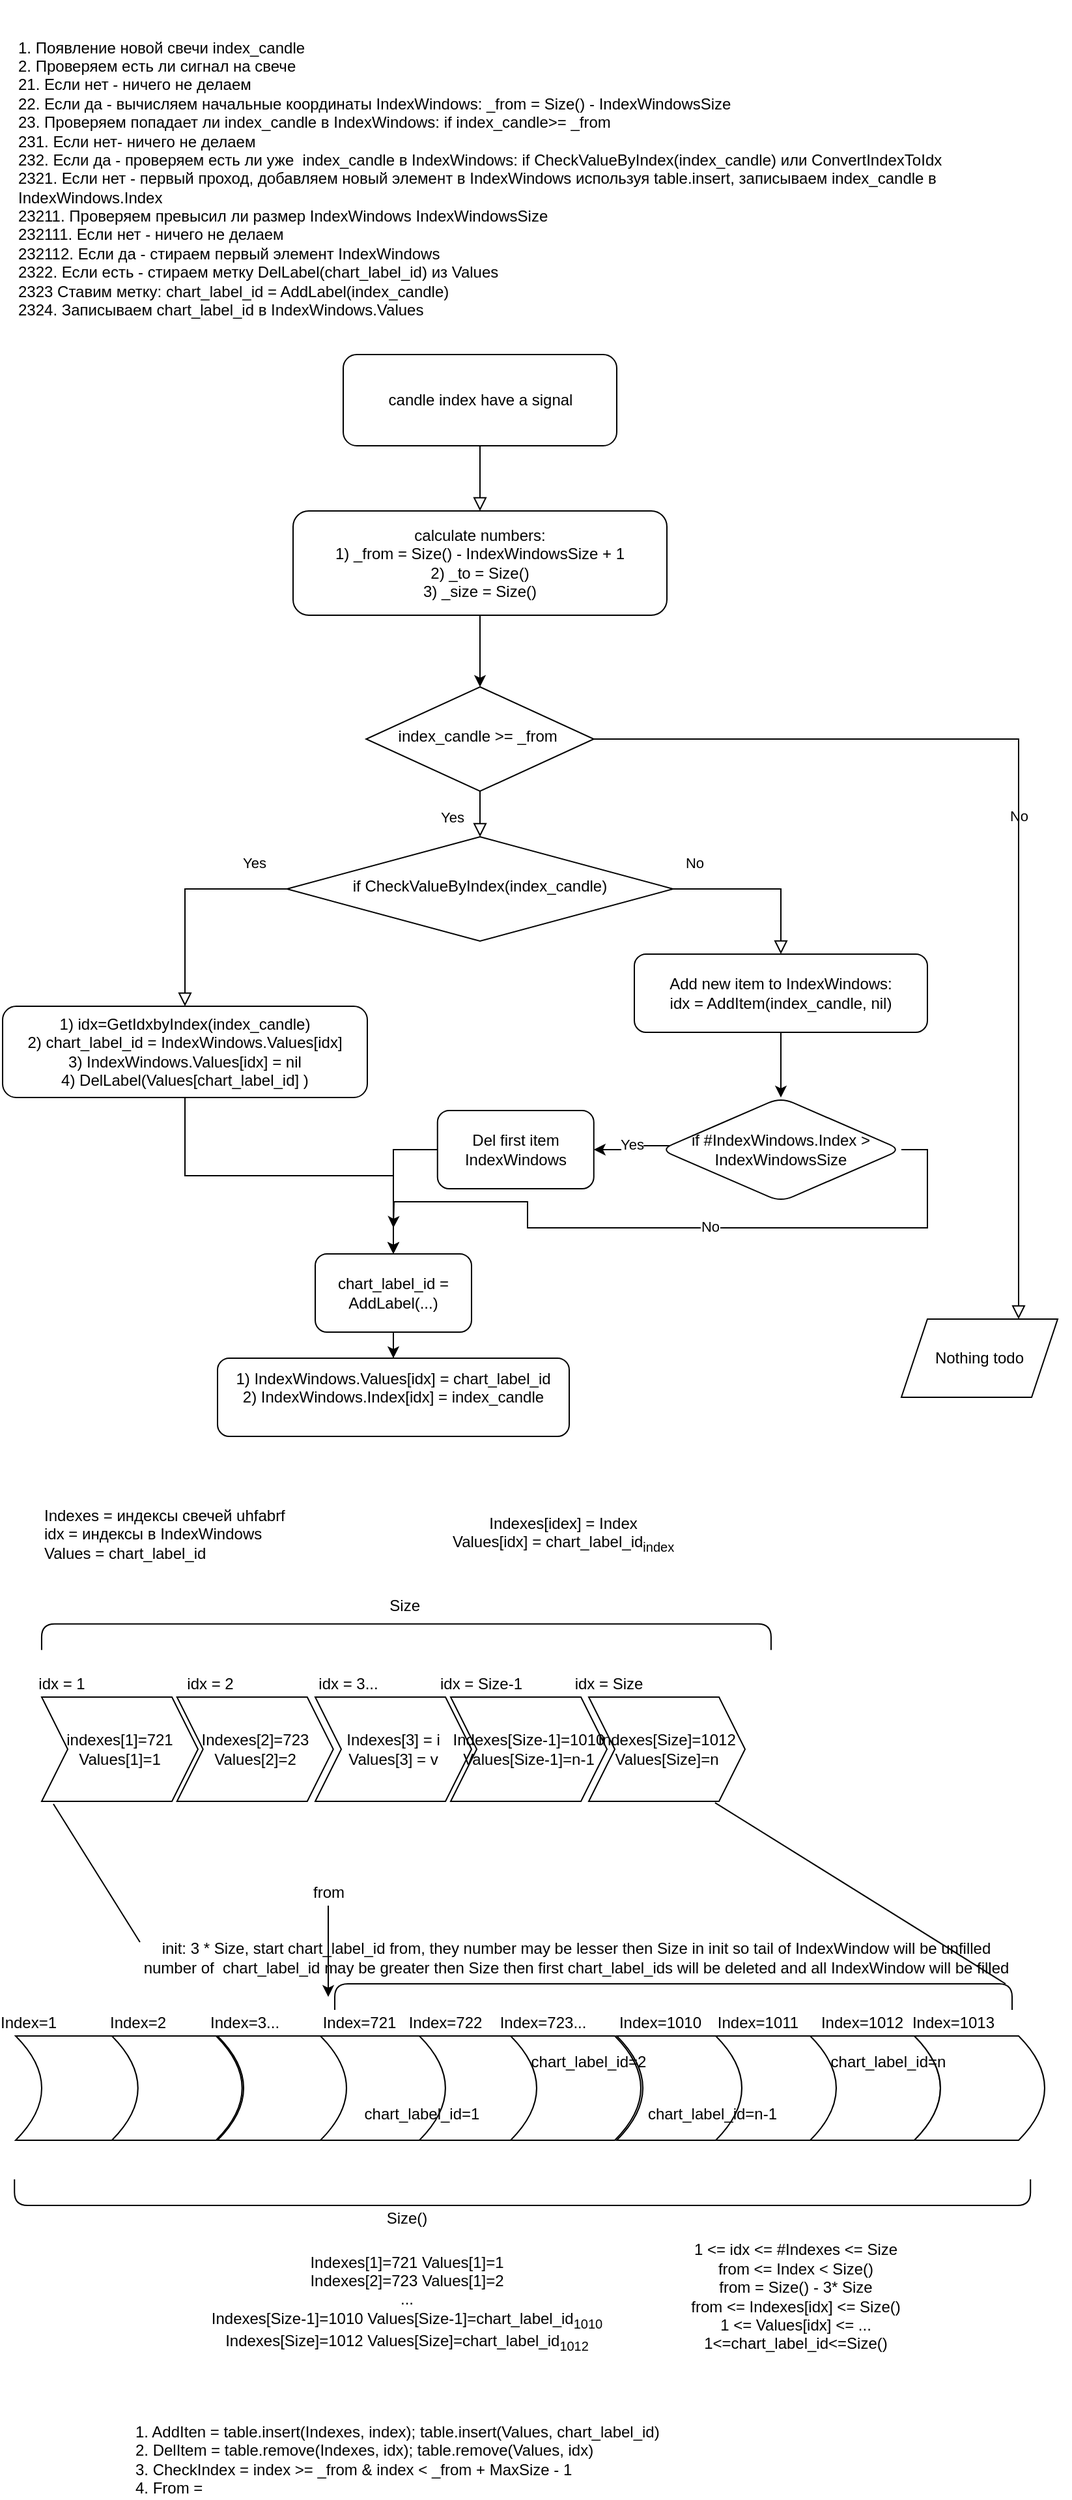 <mxfile version="14.9.6" type="device"><diagram id="C5RBs43oDa-KdzZeNtuy" name="Page-1"><mxGraphModel dx="1086" dy="626" grid="1" gridSize="10" guides="1" tooltips="1" connect="1" arrows="1" fold="1" page="1" pageScale="1" pageWidth="827" pageHeight="1169" math="0" shadow="0"><root><mxCell id="WIyWlLk6GJQsqaUBKTNV-0"/><mxCell id="WIyWlLk6GJQsqaUBKTNV-1" parent="WIyWlLk6GJQsqaUBKTNV-0"/><mxCell id="WIyWlLk6GJQsqaUBKTNV-2" value="" style="rounded=0;html=1;jettySize=auto;orthogonalLoop=1;fontSize=11;endArrow=block;endFill=0;endSize=8;strokeWidth=1;shadow=0;labelBackgroundColor=none;edgeStyle=orthogonalEdgeStyle;" parent="WIyWlLk6GJQsqaUBKTNV-1" source="WIyWlLk6GJQsqaUBKTNV-3" target="Kca6LVQLPt0ffodknDIF-0" edge="1"><mxGeometry relative="1" as="geometry"><mxPoint x="275" y="470" as="targetPoint"/></mxGeometry></mxCell><mxCell id="WIyWlLk6GJQsqaUBKTNV-3" value="candle index have a signal" style="rounded=1;whiteSpace=wrap;html=1;fontSize=12;glass=0;strokeWidth=1;shadow=0;" parent="WIyWlLk6GJQsqaUBKTNV-1" vertex="1"><mxGeometry x="271.5" y="290" width="210" height="70" as="geometry"/></mxCell><mxCell id="WIyWlLk6GJQsqaUBKTNV-4" value="Yes" style="rounded=0;html=1;jettySize=auto;orthogonalLoop=1;fontSize=11;endArrow=block;endFill=0;endSize=8;strokeWidth=1;shadow=0;labelBackgroundColor=none;edgeStyle=orthogonalEdgeStyle;fontFamily=Helvetica;" parent="WIyWlLk6GJQsqaUBKTNV-1" source="WIyWlLk6GJQsqaUBKTNV-6" target="WIyWlLk6GJQsqaUBKTNV-10" edge="1"><mxGeometry x="0.139" y="-26" relative="1" as="geometry"><mxPoint x="4" as="offset"/></mxGeometry></mxCell><mxCell id="WIyWlLk6GJQsqaUBKTNV-5" value="No" style="edgeStyle=orthogonalEdgeStyle;rounded=0;html=1;jettySize=auto;orthogonalLoop=1;fontSize=11;endArrow=block;endFill=0;endSize=8;strokeWidth=1;shadow=0;labelBackgroundColor=none;entryX=0.75;entryY=0;entryDx=0;entryDy=0;" parent="WIyWlLk6GJQsqaUBKTNV-1" source="WIyWlLk6GJQsqaUBKTNV-6" target="9ZcAkk2uGK-RimAMIUX4-2" edge="1"><mxGeometry relative="1" as="geometry"><mxPoint x="620" y="750" as="targetPoint"/></mxGeometry></mxCell><mxCell id="WIyWlLk6GJQsqaUBKTNV-6" value="index_candle &amp;gt;= _from&amp;nbsp;" style="rhombus;whiteSpace=wrap;html=1;shadow=0;fontFamily=Helvetica;fontSize=12;align=center;strokeWidth=1;spacing=6;spacingTop=-4;" parent="WIyWlLk6GJQsqaUBKTNV-1" vertex="1"><mxGeometry x="289.13" y="545" width="174.75" height="80" as="geometry"/></mxCell><mxCell id="WIyWlLk6GJQsqaUBKTNV-8" value="No" style="rounded=0;html=1;jettySize=auto;orthogonalLoop=1;fontSize=11;endArrow=block;endFill=0;endSize=8;strokeWidth=1;shadow=0;labelBackgroundColor=none;edgeStyle=orthogonalEdgeStyle;entryX=0.5;entryY=0;entryDx=0;entryDy=0;exitX=1;exitY=0.5;exitDx=0;exitDy=0;" parent="WIyWlLk6GJQsqaUBKTNV-1" source="WIyWlLk6GJQsqaUBKTNV-10" target="WIyWlLk6GJQsqaUBKTNV-11" edge="1"><mxGeometry x="-0.76" y="20" relative="1" as="geometry"><mxPoint as="offset"/></mxGeometry></mxCell><mxCell id="WIyWlLk6GJQsqaUBKTNV-9" value="Yes" style="edgeStyle=orthogonalEdgeStyle;rounded=0;html=1;jettySize=auto;orthogonalLoop=1;fontSize=11;endArrow=block;endFill=0;endSize=8;strokeWidth=1;shadow=0;labelBackgroundColor=none;exitX=0;exitY=0.5;exitDx=0;exitDy=0;" parent="WIyWlLk6GJQsqaUBKTNV-1" source="WIyWlLk6GJQsqaUBKTNV-10" target="WIyWlLk6GJQsqaUBKTNV-12" edge="1"><mxGeometry x="-0.7" y="-20" relative="1" as="geometry"><mxPoint as="offset"/></mxGeometry></mxCell><mxCell id="WIyWlLk6GJQsqaUBKTNV-10" value="&lt;span style=&quot;text-align: left&quot;&gt;&amp;nbsp;if CheckValueByIndex(index_candle)&amp;nbsp;&lt;/span&gt;" style="rhombus;whiteSpace=wrap;html=1;shadow=0;fontFamily=Helvetica;fontSize=12;align=center;strokeWidth=1;spacing=6;spacingTop=-4;" parent="WIyWlLk6GJQsqaUBKTNV-1" vertex="1"><mxGeometry x="228.25" y="660" width="296.5" height="80" as="geometry"/></mxCell><mxCell id="9ZcAkk2uGK-RimAMIUX4-4" value="" style="edgeStyle=orthogonalEdgeStyle;rounded=0;orthogonalLoop=1;jettySize=auto;html=1;" parent="WIyWlLk6GJQsqaUBKTNV-1" source="WIyWlLk6GJQsqaUBKTNV-11" target="9ZcAkk2uGK-RimAMIUX4-3" edge="1"><mxGeometry relative="1" as="geometry"/></mxCell><mxCell id="WIyWlLk6GJQsqaUBKTNV-11" value="Add new item to IndexWindows:&lt;br&gt;idx = AddItem(index_candle, nil)" style="rounded=1;whiteSpace=wrap;html=1;fontSize=12;glass=0;strokeWidth=1;shadow=0;" parent="WIyWlLk6GJQsqaUBKTNV-1" vertex="1"><mxGeometry x="495" y="750" width="225" height="60" as="geometry"/></mxCell><mxCell id="9ZcAkk2uGK-RimAMIUX4-13" value="" style="edgeStyle=orthogonalEdgeStyle;rounded=0;orthogonalLoop=1;jettySize=auto;html=1;fontFamily=Helvetica;" parent="WIyWlLk6GJQsqaUBKTNV-1" source="WIyWlLk6GJQsqaUBKTNV-12" target="9ZcAkk2uGK-RimAMIUX4-12" edge="1"><mxGeometry relative="1" as="geometry"/></mxCell><mxCell id="WIyWlLk6GJQsqaUBKTNV-12" value="1) idx=GetIdxbyIndex(index_candle)&lt;br&gt;2) chart_label_id = IndexWindows.Values[idx]&lt;br&gt;3) IndexWindows.Values[idx] = nil&lt;br&gt;4) DelLabel(Values[chart_label_id]&amp;nbsp;)" style="rounded=1;whiteSpace=wrap;html=1;fontSize=12;glass=0;strokeWidth=1;shadow=0;" parent="WIyWlLk6GJQsqaUBKTNV-1" vertex="1"><mxGeometry x="10" y="790" width="280" height="70" as="geometry"/></mxCell><mxCell id="Kca6LVQLPt0ffodknDIF-1" value="" style="edgeStyle=orthogonalEdgeStyle;rounded=0;orthogonalLoop=1;jettySize=auto;html=1;entryX=0.5;entryY=0;entryDx=0;entryDy=0;" parent="WIyWlLk6GJQsqaUBKTNV-1" source="Kca6LVQLPt0ffodknDIF-0" target="WIyWlLk6GJQsqaUBKTNV-6" edge="1"><mxGeometry relative="1" as="geometry"/></mxCell><mxCell id="Kca6LVQLPt0ffodknDIF-0" value="calculate numbers:&lt;br&gt;1) _from = Size() - IndexWindowsSize + 1&lt;br&gt;2)&amp;nbsp;_to = Size()&lt;br&gt;3) _size = Size()" style="rounded=1;whiteSpace=wrap;html=1;" parent="WIyWlLk6GJQsqaUBKTNV-1" vertex="1"><mxGeometry x="233" y="410" width="287" height="80" as="geometry"/></mxCell><mxCell id="Z7MuUzsU6lZgmIBalB5_-0" value="&lt;br&gt;&lt;br&gt;1. Появление новой свечи index_candle&lt;br&gt;2. Проверяем есть ли сигнал на свече&lt;br&gt;21. Если нет - ничего не делаем&lt;br&gt;22. Если да - вычисляем начальные координаты IndexWindows: _from = Size() - IndexWindowsSize&lt;br&gt;23. Проверяем попадает ли index_candle в IndexWindows: if index_candle&amp;gt;= _from&lt;br&gt;231. Если нет- ничего не делаем&lt;br&gt;232. Если да - проверяем есть ли уже&amp;nbsp; index_candle в IndexWindows: if CheckValueByIndex(index_candle) или ConvertIndexToIdx&lt;br&gt;2321. Если нет - первый проход, добавляем новый элемент в IndexWindows используя table.insert, записываем index_candle в IndexWindows.Index&amp;nbsp;&lt;br&gt;23211. Проверяем превысил ли размер IndexWindows IndexWindowsSize&lt;br&gt;232111. Если нет - ничего не делаем&lt;br&gt;232112. Если да - стираем первый элемент IndexWindows&lt;br&gt;2322. Если есть - стираем метку DelLabel(chart_label_id) из Values&lt;br&gt;2323 Ставим метку: chart_label_id = AddLabel(index_candle)&lt;br&gt;2324. Записываем chart_label_id в IndexWindows.Values&lt;br&gt;&lt;br&gt;&lt;br&gt;" style="text;html=1;strokeColor=none;fillColor=none;align=left;verticalAlign=middle;whiteSpace=wrap;rounded=0;" parent="WIyWlLk6GJQsqaUBKTNV-1" vertex="1"><mxGeometry x="20" y="40" width="790" height="230" as="geometry"/></mxCell><mxCell id="9ZcAkk2uGK-RimAMIUX4-2" value="Nothing todo" style="shape=parallelogram;perimeter=parallelogramPerimeter;whiteSpace=wrap;html=1;fixedSize=1;" parent="WIyWlLk6GJQsqaUBKTNV-1" vertex="1"><mxGeometry x="700" y="1030" width="120" height="60" as="geometry"/></mxCell><mxCell id="9ZcAkk2uGK-RimAMIUX4-8" value="" style="edgeStyle=orthogonalEdgeStyle;rounded=0;orthogonalLoop=1;jettySize=auto;html=1;fontFamily=Helvetica;exitX=1;exitY=0.5;exitDx=0;exitDy=0;" parent="WIyWlLk6GJQsqaUBKTNV-1" source="9ZcAkk2uGK-RimAMIUX4-3" edge="1"><mxGeometry relative="1" as="geometry"><mxPoint x="730" y="870" as="sourcePoint"/><mxPoint x="310" y="960" as="targetPoint"/></mxGeometry></mxCell><mxCell id="9ZcAkk2uGK-RimAMIUX4-9" value="No" style="edgeLabel;html=1;align=center;verticalAlign=middle;resizable=0;points=[];fontFamily=Helvetica;" parent="9ZcAkk2uGK-RimAMIUX4-8" vertex="1" connectable="0"><mxGeometry x="-0.067" y="-1" relative="1" as="geometry"><mxPoint as="offset"/></mxGeometry></mxCell><mxCell id="9ZcAkk2uGK-RimAMIUX4-11" value="" style="edgeStyle=orthogonalEdgeStyle;rounded=0;orthogonalLoop=1;jettySize=auto;html=1;fontFamily=Helvetica;exitX=0.038;exitY=0.463;exitDx=0;exitDy=0;exitPerimeter=0;entryX=1;entryY=0.5;entryDx=0;entryDy=0;" parent="WIyWlLk6GJQsqaUBKTNV-1" source="9ZcAkk2uGK-RimAMIUX4-3" target="9ZcAkk2uGK-RimAMIUX4-10" edge="1"><mxGeometry relative="1" as="geometry"/></mxCell><mxCell id="9ZcAkk2uGK-RimAMIUX4-17" value="Yes" style="edgeLabel;html=1;align=center;verticalAlign=middle;resizable=0;points=[];fontFamily=Helvetica;" parent="9ZcAkk2uGK-RimAMIUX4-11" vertex="1" connectable="0"><mxGeometry x="-0.039" y="-1" relative="1" as="geometry"><mxPoint as="offset"/></mxGeometry></mxCell><mxCell id="9ZcAkk2uGK-RimAMIUX4-3" value="if #IndexWindows.Index &amp;gt; IndexWindowsSize" style="rhombus;whiteSpace=wrap;html=1;rounded=1;shadow=0;strokeWidth=1;glass=0;" parent="WIyWlLk6GJQsqaUBKTNV-1" vertex="1"><mxGeometry x="515" y="860" width="185" height="80" as="geometry"/></mxCell><mxCell id="9ZcAkk2uGK-RimAMIUX4-14" value="" style="edgeStyle=orthogonalEdgeStyle;rounded=0;orthogonalLoop=1;jettySize=auto;html=1;fontFamily=Helvetica;exitX=0;exitY=0.5;exitDx=0;exitDy=0;" parent="WIyWlLk6GJQsqaUBKTNV-1" source="9ZcAkk2uGK-RimAMIUX4-10" target="9ZcAkk2uGK-RimAMIUX4-12" edge="1"><mxGeometry relative="1" as="geometry"/></mxCell><mxCell id="9ZcAkk2uGK-RimAMIUX4-10" value="Del first item IndexWindows" style="whiteSpace=wrap;html=1;rounded=1;shadow=0;strokeWidth=1;glass=0;" parent="WIyWlLk6GJQsqaUBKTNV-1" vertex="1"><mxGeometry x="343.88" y="870" width="120" height="60" as="geometry"/></mxCell><mxCell id="9ZcAkk2uGK-RimAMIUX4-16" value="" style="edgeStyle=orthogonalEdgeStyle;rounded=0;orthogonalLoop=1;jettySize=auto;html=1;fontFamily=Helvetica;" parent="WIyWlLk6GJQsqaUBKTNV-1" source="9ZcAkk2uGK-RimAMIUX4-12" target="9ZcAkk2uGK-RimAMIUX4-15" edge="1"><mxGeometry relative="1" as="geometry"/></mxCell><mxCell id="9ZcAkk2uGK-RimAMIUX4-12" value="chart_label_id = AddLabel(...)" style="whiteSpace=wrap;html=1;rounded=1;shadow=0;strokeWidth=1;glass=0;" parent="WIyWlLk6GJQsqaUBKTNV-1" vertex="1"><mxGeometry x="250" y="980" width="120" height="60" as="geometry"/></mxCell><mxCell id="9ZcAkk2uGK-RimAMIUX4-15" value="&lt;span&gt;1) IndexWindows.Values[idx] = chart_label_id&lt;br&gt;2)&amp;nbsp;&lt;/span&gt;IndexWindows.Index[idx] = index_candle&lt;br&gt;&lt;span&gt;&lt;br&gt;&lt;/span&gt;" style="whiteSpace=wrap;html=1;rounded=1;shadow=0;strokeWidth=1;glass=0;" parent="WIyWlLk6GJQsqaUBKTNV-1" vertex="1"><mxGeometry x="175" y="1060" width="270" height="60" as="geometry"/></mxCell><mxCell id="oaqK-XClSKft4fLp-F3y-0" value="indexes[1]=721&lt;br&gt;Values[1]=1" style="shape=step;perimeter=stepPerimeter;whiteSpace=wrap;html=1;fixedSize=1;" parent="WIyWlLk6GJQsqaUBKTNV-1" vertex="1"><mxGeometry x="40" y="1320" width="120" height="80" as="geometry"/></mxCell><mxCell id="oaqK-XClSKft4fLp-F3y-1" value="idx = 1" style="text;html=1;align=center;verticalAlign=middle;resizable=0;points=[];autosize=1;" parent="WIyWlLk6GJQsqaUBKTNV-1" vertex="1"><mxGeometry x="30" y="1300" width="50" height="20" as="geometry"/></mxCell><mxCell id="oaqK-XClSKft4fLp-F3y-2" value="Indexes[2]=723&lt;br&gt;Values[2]=2" style="shape=step;perimeter=stepPerimeter;whiteSpace=wrap;html=1;fixedSize=1;" parent="WIyWlLk6GJQsqaUBKTNV-1" vertex="1"><mxGeometry x="143.88" y="1320" width="120" height="80" as="geometry"/></mxCell><mxCell id="oaqK-XClSKft4fLp-F3y-3" value="idx = 2" style="text;html=1;align=center;verticalAlign=middle;resizable=0;points=[];autosize=1;" parent="WIyWlLk6GJQsqaUBKTNV-1" vertex="1"><mxGeometry x="143.88" y="1300" width="50" height="20" as="geometry"/></mxCell><mxCell id="oaqK-XClSKft4fLp-F3y-4" value="Indexes[3] = i&lt;br&gt;Values[3] = v" style="shape=step;perimeter=stepPerimeter;whiteSpace=wrap;html=1;fixedSize=1;" parent="WIyWlLk6GJQsqaUBKTNV-1" vertex="1"><mxGeometry x="250" y="1320" width="120" height="80" as="geometry"/></mxCell><mxCell id="oaqK-XClSKft4fLp-F3y-5" value="idx = 3..." style="text;html=1;align=center;verticalAlign=middle;resizable=0;points=[];autosize=1;" parent="WIyWlLk6GJQsqaUBKTNV-1" vertex="1"><mxGeometry x="245" y="1300" width="60" height="20" as="geometry"/></mxCell><mxCell id="oaqK-XClSKft4fLp-F3y-6" value="Indexes[Size-1]=1010&lt;br&gt;Values[Size-1]=n-1" style="shape=step;perimeter=stepPerimeter;whiteSpace=wrap;html=1;fixedSize=1;" parent="WIyWlLk6GJQsqaUBKTNV-1" vertex="1"><mxGeometry x="354" y="1320" width="120" height="80" as="geometry"/></mxCell><mxCell id="oaqK-XClSKft4fLp-F3y-7" value="idx = Size-1" style="text;html=1;align=center;verticalAlign=middle;resizable=0;points=[];autosize=1;" parent="WIyWlLk6GJQsqaUBKTNV-1" vertex="1"><mxGeometry x="336.51" y="1300" width="80" height="20" as="geometry"/></mxCell><mxCell id="oaqK-XClSKft4fLp-F3y-8" value="Indexes[Size]=1012&lt;br&gt;Values[Size]=n" style="shape=step;perimeter=stepPerimeter;whiteSpace=wrap;html=1;fixedSize=1;" parent="WIyWlLk6GJQsqaUBKTNV-1" vertex="1"><mxGeometry x="460" y="1320" width="120" height="80" as="geometry"/></mxCell><mxCell id="oaqK-XClSKft4fLp-F3y-9" value="idx = Size" style="text;html=1;align=center;verticalAlign=middle;resizable=0;points=[];autosize=1;" parent="WIyWlLk6GJQsqaUBKTNV-1" vertex="1"><mxGeometry x="440" y="1300" width="70" height="20" as="geometry"/></mxCell><mxCell id="oaqK-XClSKft4fLp-F3y-10" value="Indexes = индексы свечей uhfabrf&lt;br&gt;idx = индексы в IndexWindows&lt;br&gt;Values = chart_label_id" style="text;html=1;align=left;verticalAlign=middle;resizable=0;points=[];autosize=1;" parent="WIyWlLk6GJQsqaUBKTNV-1" vertex="1"><mxGeometry x="40" y="1170" width="200" height="50" as="geometry"/></mxCell><mxCell id="oaqK-XClSKft4fLp-F3y-11" value="1. AddIten = table.insert(Indexes, index); table.insert(Values, chart_label_id)&lt;br&gt;2. DelItem = table.remove(Indexes, idx); table.remove(Values, idx)&lt;br&gt;3. CheckIndex = index &amp;gt;= _from &amp;amp; index &amp;lt; _from + MaxSize - 1&lt;br&gt;4. From =&amp;nbsp;" style="text;html=1;strokeColor=none;fillColor=none;align=left;verticalAlign=top;whiteSpace=wrap;rounded=0;" parent="WIyWlLk6GJQsqaUBKTNV-1" vertex="1"><mxGeometry x="110" y="1870" width="720" height="30" as="geometry"/></mxCell><mxCell id="oaqK-XClSKft4fLp-F3y-12" value="" style="shape=curlyBracket;whiteSpace=wrap;html=1;rounded=1;align=left;rotation=90;size=0.001;" parent="WIyWlLk6GJQsqaUBKTNV-1" vertex="1"><mxGeometry x="309.98" y="993.86" width="19.97" height="560" as="geometry"/></mxCell><mxCell id="oaqK-XClSKft4fLp-F3y-13" value="Size&amp;nbsp;" style="text;html=1;align=center;verticalAlign=middle;resizable=0;points=[];autosize=1;" parent="WIyWlLk6GJQsqaUBKTNV-1" vertex="1"><mxGeometry x="300" y="1240" width="40" height="20" as="geometry"/></mxCell><mxCell id="VIFST6OjI6PZoxOZkuWl-0" value="" style="shape=dataStorage;whiteSpace=wrap;html=1;fixedSize=1;rotation=-180;" vertex="1" parent="WIyWlLk6GJQsqaUBKTNV-1"><mxGeometry x="20" y="1580" width="100" height="80" as="geometry"/></mxCell><mxCell id="VIFST6OjI6PZoxOZkuWl-1" value="" style="shape=dataStorage;whiteSpace=wrap;html=1;fixedSize=1;rotation=-180;" vertex="1" parent="WIyWlLk6GJQsqaUBKTNV-1"><mxGeometry x="93.88" y="1580" width="100" height="80" as="geometry"/></mxCell><mxCell id="VIFST6OjI6PZoxOZkuWl-2" value="" style="shape=dataStorage;whiteSpace=wrap;html=1;fixedSize=1;rotation=-180;" vertex="1" parent="WIyWlLk6GJQsqaUBKTNV-1"><mxGeometry x="175.0" y="1580" width="100" height="80" as="geometry"/></mxCell><mxCell id="VIFST6OjI6PZoxOZkuWl-3" value="" style="shape=dataStorage;whiteSpace=wrap;html=1;fixedSize=1;rotation=-180;" vertex="1" parent="WIyWlLk6GJQsqaUBKTNV-1"><mxGeometry x="254" y="1580" width="100" height="80" as="geometry"/></mxCell><mxCell id="VIFST6OjI6PZoxOZkuWl-4" value="" style="shape=dataStorage;whiteSpace=wrap;html=1;fixedSize=1;rotation=-180;" vertex="1" parent="WIyWlLk6GJQsqaUBKTNV-1"><mxGeometry x="329.95" y="1580" width="100" height="80" as="geometry"/></mxCell><mxCell id="VIFST6OjI6PZoxOZkuWl-5" value="" style="shape=dataStorage;whiteSpace=wrap;html=1;fixedSize=1;rotation=-180;" vertex="1" parent="WIyWlLk6GJQsqaUBKTNV-1"><mxGeometry x="400" y="1580" width="100" height="80" as="geometry"/></mxCell><mxCell id="VIFST6OjI6PZoxOZkuWl-6" value="" style="shape=dataStorage;whiteSpace=wrap;html=1;fixedSize=1;rotation=-180;" vertex="1" parent="WIyWlLk6GJQsqaUBKTNV-1"><mxGeometry x="481.5" y="1580" width="100" height="80" as="geometry"/></mxCell><mxCell id="VIFST6OjI6PZoxOZkuWl-7" value="" style="shape=dataStorage;whiteSpace=wrap;html=1;fixedSize=1;rotation=-180;" vertex="1" parent="WIyWlLk6GJQsqaUBKTNV-1"><mxGeometry x="557.5" y="1580" width="100" height="80" as="geometry"/></mxCell><mxCell id="VIFST6OjI6PZoxOZkuWl-8" value="" style="shape=dataStorage;whiteSpace=wrap;html=1;fixedSize=1;rotation=-180;" vertex="1" parent="WIyWlLk6GJQsqaUBKTNV-1"><mxGeometry x="630" y="1580" width="100" height="80" as="geometry"/></mxCell><mxCell id="VIFST6OjI6PZoxOZkuWl-9" value="" style="shape=dataStorage;whiteSpace=wrap;html=1;fixedSize=1;rotation=-180;" vertex="1" parent="WIyWlLk6GJQsqaUBKTNV-1"><mxGeometry x="710" y="1580" width="100" height="80" as="geometry"/></mxCell><mxCell id="VIFST6OjI6PZoxOZkuWl-10" value="" style="shape=curlyBracket;whiteSpace=wrap;html=1;rounded=1;align=left;rotation=-90;size=0.001;" vertex="1" parent="WIyWlLk6GJQsqaUBKTNV-1"><mxGeometry x="399.13" y="1310" width="19.97" height="780" as="geometry"/></mxCell><mxCell id="VIFST6OjI6PZoxOZkuWl-11" value="Index=1" style="text;html=1;strokeColor=none;fillColor=none;align=center;verticalAlign=middle;whiteSpace=wrap;rounded=0;" vertex="1" parent="WIyWlLk6GJQsqaUBKTNV-1"><mxGeometry x="10" y="1560" width="40" height="20" as="geometry"/></mxCell><mxCell id="VIFST6OjI6PZoxOZkuWl-12" value="Index=2" style="text;html=1;strokeColor=none;fillColor=none;align=center;verticalAlign=middle;whiteSpace=wrap;rounded=0;" vertex="1" parent="WIyWlLk6GJQsqaUBKTNV-1"><mxGeometry x="93.88" y="1560" width="40" height="20" as="geometry"/></mxCell><mxCell id="VIFST6OjI6PZoxOZkuWl-13" value="Index=3..." style="text;html=1;strokeColor=none;fillColor=none;align=center;verticalAlign=middle;whiteSpace=wrap;rounded=0;" vertex="1" parent="WIyWlLk6GJQsqaUBKTNV-1"><mxGeometry x="176.0" y="1560" width="40" height="20" as="geometry"/></mxCell><mxCell id="VIFST6OjI6PZoxOZkuWl-14" value="Index=721" style="text;html=1;strokeColor=none;fillColor=none;align=center;verticalAlign=middle;whiteSpace=wrap;rounded=0;" vertex="1" parent="WIyWlLk6GJQsqaUBKTNV-1"><mxGeometry x="263.88" y="1560" width="40" height="20" as="geometry"/></mxCell><mxCell id="VIFST6OjI6PZoxOZkuWl-15" value="Index=722" style="text;html=1;strokeColor=none;fillColor=none;align=center;verticalAlign=middle;whiteSpace=wrap;rounded=0;" vertex="1" parent="WIyWlLk6GJQsqaUBKTNV-1"><mxGeometry x="329.95" y="1560" width="40" height="20" as="geometry"/></mxCell><mxCell id="VIFST6OjI6PZoxOZkuWl-16" value="Index=723..." style="text;html=1;strokeColor=none;fillColor=none;align=center;verticalAlign=middle;whiteSpace=wrap;rounded=0;" vertex="1" parent="WIyWlLk6GJQsqaUBKTNV-1"><mxGeometry x="405" y="1560" width="40" height="20" as="geometry"/></mxCell><mxCell id="VIFST6OjI6PZoxOZkuWl-17" value="Index=1010" style="text;html=1;strokeColor=none;fillColor=none;align=center;verticalAlign=middle;whiteSpace=wrap;rounded=0;" vertex="1" parent="WIyWlLk6GJQsqaUBKTNV-1"><mxGeometry x="495" y="1560" width="40" height="20" as="geometry"/></mxCell><mxCell id="VIFST6OjI6PZoxOZkuWl-18" value="Index=1011" style="text;html=1;strokeColor=none;fillColor=none;align=center;verticalAlign=middle;whiteSpace=wrap;rounded=0;" vertex="1" parent="WIyWlLk6GJQsqaUBKTNV-1"><mxGeometry x="570" y="1560" width="40" height="20" as="geometry"/></mxCell><mxCell id="VIFST6OjI6PZoxOZkuWl-19" value="Index=1012" style="text;html=1;strokeColor=none;fillColor=none;align=center;verticalAlign=middle;whiteSpace=wrap;rounded=0;" vertex="1" parent="WIyWlLk6GJQsqaUBKTNV-1"><mxGeometry x="650" y="1560" width="40" height="20" as="geometry"/></mxCell><mxCell id="VIFST6OjI6PZoxOZkuWl-20" value="Index=1013" style="text;html=1;strokeColor=none;fillColor=none;align=center;verticalAlign=middle;whiteSpace=wrap;rounded=0;" vertex="1" parent="WIyWlLk6GJQsqaUBKTNV-1"><mxGeometry x="720" y="1560" width="40" height="20" as="geometry"/></mxCell><mxCell id="VIFST6OjI6PZoxOZkuWl-27" value="chart_label_id=1" style="text;html=1;strokeColor=none;fillColor=none;align=center;verticalAlign=middle;whiteSpace=wrap;rounded=0;container=1;" vertex="1" collapsed="1" parent="WIyWlLk6GJQsqaUBKTNV-1"><mxGeometry x="271.5" y="1630" width="120" height="20" as="geometry"><mxRectangle x="35" y="1734" width="40" height="20" as="alternateBounds"/></mxGeometry></mxCell><mxCell id="VIFST6OjI6PZoxOZkuWl-29" value="chart_label_id=1" style="text;html=1;strokeColor=none;fillColor=none;align=center;verticalAlign=middle;whiteSpace=wrap;rounded=0;container=1;" vertex="1" collapsed="1" parent="VIFST6OjI6PZoxOZkuWl-27"><mxGeometry x="180" y="-14" width="120" height="20" as="geometry"><mxRectangle x="35" y="1734" width="40" height="20" as="alternateBounds"/></mxGeometry></mxCell><mxCell id="VIFST6OjI6PZoxOZkuWl-30" value="chart_label_id=2" style="text;html=1;strokeColor=none;fillColor=none;align=center;verticalAlign=middle;whiteSpace=wrap;rounded=0;container=1;" vertex="1" collapsed="1" parent="WIyWlLk6GJQsqaUBKTNV-1"><mxGeometry x="400" y="1590" width="120" height="20" as="geometry"><mxRectangle x="35" y="1734" width="40" height="20" as="alternateBounds"/></mxGeometry></mxCell><mxCell id="VIFST6OjI6PZoxOZkuWl-31" value="chart_label_id=1" style="text;html=1;strokeColor=none;fillColor=none;align=center;verticalAlign=middle;whiteSpace=wrap;rounded=0;container=1;" vertex="1" collapsed="1" parent="VIFST6OjI6PZoxOZkuWl-30"><mxGeometry x="180" y="-14" width="120" height="20" as="geometry"><mxRectangle x="35" y="1734" width="40" height="20" as="alternateBounds"/></mxGeometry></mxCell><mxCell id="VIFST6OjI6PZoxOZkuWl-32" value="chart_label_id=n-1" style="text;html=1;strokeColor=none;fillColor=none;align=center;verticalAlign=middle;whiteSpace=wrap;rounded=0;container=1;" vertex="1" collapsed="1" parent="WIyWlLk6GJQsqaUBKTNV-1"><mxGeometry x="495" y="1630" width="120" height="20" as="geometry"><mxRectangle x="35" y="1734" width="40" height="20" as="alternateBounds"/></mxGeometry></mxCell><mxCell id="VIFST6OjI6PZoxOZkuWl-33" value="chart_label_id=1" style="text;html=1;strokeColor=none;fillColor=none;align=center;verticalAlign=middle;whiteSpace=wrap;rounded=0;container=1;" vertex="1" collapsed="1" parent="VIFST6OjI6PZoxOZkuWl-32"><mxGeometry x="180" y="-14" width="120" height="20" as="geometry"><mxRectangle x="35" y="1734" width="40" height="20" as="alternateBounds"/></mxGeometry></mxCell><mxCell id="VIFST6OjI6PZoxOZkuWl-34" value="chart_label_id=n" style="text;html=1;strokeColor=none;fillColor=none;align=center;verticalAlign=middle;whiteSpace=wrap;rounded=0;container=1;" vertex="1" collapsed="1" parent="WIyWlLk6GJQsqaUBKTNV-1"><mxGeometry x="630" y="1590" width="120" height="20" as="geometry"><mxRectangle x="35" y="1734" width="40" height="20" as="alternateBounds"/></mxGeometry></mxCell><mxCell id="VIFST6OjI6PZoxOZkuWl-35" value="chart_label_id=1" style="text;html=1;strokeColor=none;fillColor=none;align=center;verticalAlign=middle;whiteSpace=wrap;rounded=0;container=1;" vertex="1" collapsed="1" parent="VIFST6OjI6PZoxOZkuWl-34"><mxGeometry x="180" y="-14" width="120" height="20" as="geometry"><mxRectangle x="35" y="1734" width="40" height="20" as="alternateBounds"/></mxGeometry></mxCell><mxCell id="VIFST6OjI6PZoxOZkuWl-36" value="Size()" style="text;html=1;align=center;verticalAlign=middle;resizable=0;points=[];autosize=1;strokeColor=none;" vertex="1" parent="WIyWlLk6GJQsqaUBKTNV-1"><mxGeometry x="295" y="1710" width="50" height="20" as="geometry"/></mxCell><mxCell id="VIFST6OjI6PZoxOZkuWl-37" value="" style="shape=curlyBracket;whiteSpace=wrap;html=1;rounded=1;align=left;rotation=90;size=0.001;" vertex="1" parent="WIyWlLk6GJQsqaUBKTNV-1"><mxGeometry x="515.03" y="1289.99" width="19.97" height="520" as="geometry"/></mxCell><mxCell id="VIFST6OjI6PZoxOZkuWl-38" value="init: 3 * Size, start chart_label_id from, they number may be lesser then Size in init so tail of IndexWindow will be unfilled&lt;br&gt;number of&amp;nbsp; chart_label_id may be greater then Size then first chart_label_ids will be deleted and all IndexWindow will be filled" style="text;html=1;align=center;verticalAlign=middle;resizable=0;points=[];autosize=1;strokeColor=none;" vertex="1" parent="WIyWlLk6GJQsqaUBKTNV-1"><mxGeometry x="110" y="1505" width="680" height="30" as="geometry"/></mxCell><mxCell id="VIFST6OjI6PZoxOZkuWl-39" value="1 &amp;lt;= idx &amp;lt;= #Indexes &amp;lt;= Size&lt;br&gt;from &amp;lt;= Index &amp;lt; Size()&lt;br&gt;from = Size() - 3* Size&lt;br&gt;from &amp;lt;= Indexes[idx] &amp;lt;= Size()&lt;br&gt;1 &amp;lt;= Values[idx] &amp;lt;= ...&lt;br&gt;1&amp;lt;=chart_label_id&amp;lt;=Size()" style="text;html=1;strokeColor=none;fillColor=none;align=center;verticalAlign=middle;whiteSpace=wrap;rounded=0;" vertex="1" parent="WIyWlLk6GJQsqaUBKTNV-1"><mxGeometry x="414" y="1770" width="410" height="20" as="geometry"/></mxCell><mxCell id="VIFST6OjI6PZoxOZkuWl-43" value="" style="edgeStyle=orthogonalEdgeStyle;rounded=0;orthogonalLoop=1;jettySize=auto;html=1;" edge="1" parent="WIyWlLk6GJQsqaUBKTNV-1"><mxGeometry relative="1" as="geometry"><mxPoint x="260" y="1480" as="sourcePoint"/><mxPoint x="260" y="1550" as="targetPoint"/></mxGeometry></mxCell><mxCell id="VIFST6OjI6PZoxOZkuWl-41" value="from" style="text;html=1;align=center;verticalAlign=middle;resizable=0;points=[];autosize=1;strokeColor=none;" vertex="1" parent="WIyWlLk6GJQsqaUBKTNV-1"><mxGeometry x="240" y="1460" width="40" height="20" as="geometry"/></mxCell><mxCell id="VIFST6OjI6PZoxOZkuWl-44" value="" style="endArrow=none;html=1;entryX=0.075;entryY=1.025;entryDx=0;entryDy=0;entryPerimeter=0;exitX=0.008;exitY=0.1;exitDx=0;exitDy=0;exitPerimeter=0;" edge="1" parent="WIyWlLk6GJQsqaUBKTNV-1" source="VIFST6OjI6PZoxOZkuWl-38" target="oaqK-XClSKft4fLp-F3y-0"><mxGeometry width="50" height="50" relative="1" as="geometry"><mxPoint x="390" y="1510" as="sourcePoint"/><mxPoint x="440" y="1460" as="targetPoint"/></mxGeometry></mxCell><mxCell id="VIFST6OjI6PZoxOZkuWl-45" value="" style="endArrow=none;html=1;entryX=0.808;entryY=1.013;entryDx=0;entryDy=0;entryPerimeter=0;" edge="1" parent="WIyWlLk6GJQsqaUBKTNV-1" target="oaqK-XClSKft4fLp-F3y-8"><mxGeometry width="50" height="50" relative="1" as="geometry"><mxPoint x="780" y="1540" as="sourcePoint"/><mxPoint x="440" y="1460" as="targetPoint"/></mxGeometry></mxCell><mxCell id="VIFST6OjI6PZoxOZkuWl-46" value="Indexes[idex] = Index&lt;br&gt;Values[idx] = chart_label_id&lt;sub&gt;index&lt;/sub&gt;" style="text;html=1;align=center;verticalAlign=middle;resizable=0;points=[];autosize=1;strokeColor=none;" vertex="1" parent="WIyWlLk6GJQsqaUBKTNV-1"><mxGeometry x="345" y="1175" width="190" height="40" as="geometry"/></mxCell><mxCell id="VIFST6OjI6PZoxOZkuWl-49" value="Indexes[1]=721 Values[1]=1&lt;br&gt;Indexes[2]=723 Values[1]=2&lt;br&gt;...&lt;br&gt;Indexes[Size-1]=1010 Values[Size-1]=chart_label_id&lt;sub&gt;1010&lt;/sub&gt;&lt;br&gt;Indexes[Size]=1012 Values[Size]=chart_label_id&lt;sub&gt;1012&lt;/sub&gt;&lt;br&gt;" style="text;html=1;align=center;verticalAlign=middle;resizable=0;points=[];autosize=1;strokeColor=none;" vertex="1" parent="WIyWlLk6GJQsqaUBKTNV-1"><mxGeometry x="160" y="1745" width="320" height="80" as="geometry"/></mxCell></root></mxGraphModel></diagram></mxfile>